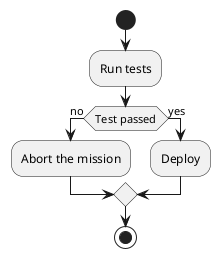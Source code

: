 @startuml
start
:Run tests;
if (Test passed) then (no)
  :Abort the mission;
else (yes)
  :Deploy;
endif
stop
@enduml